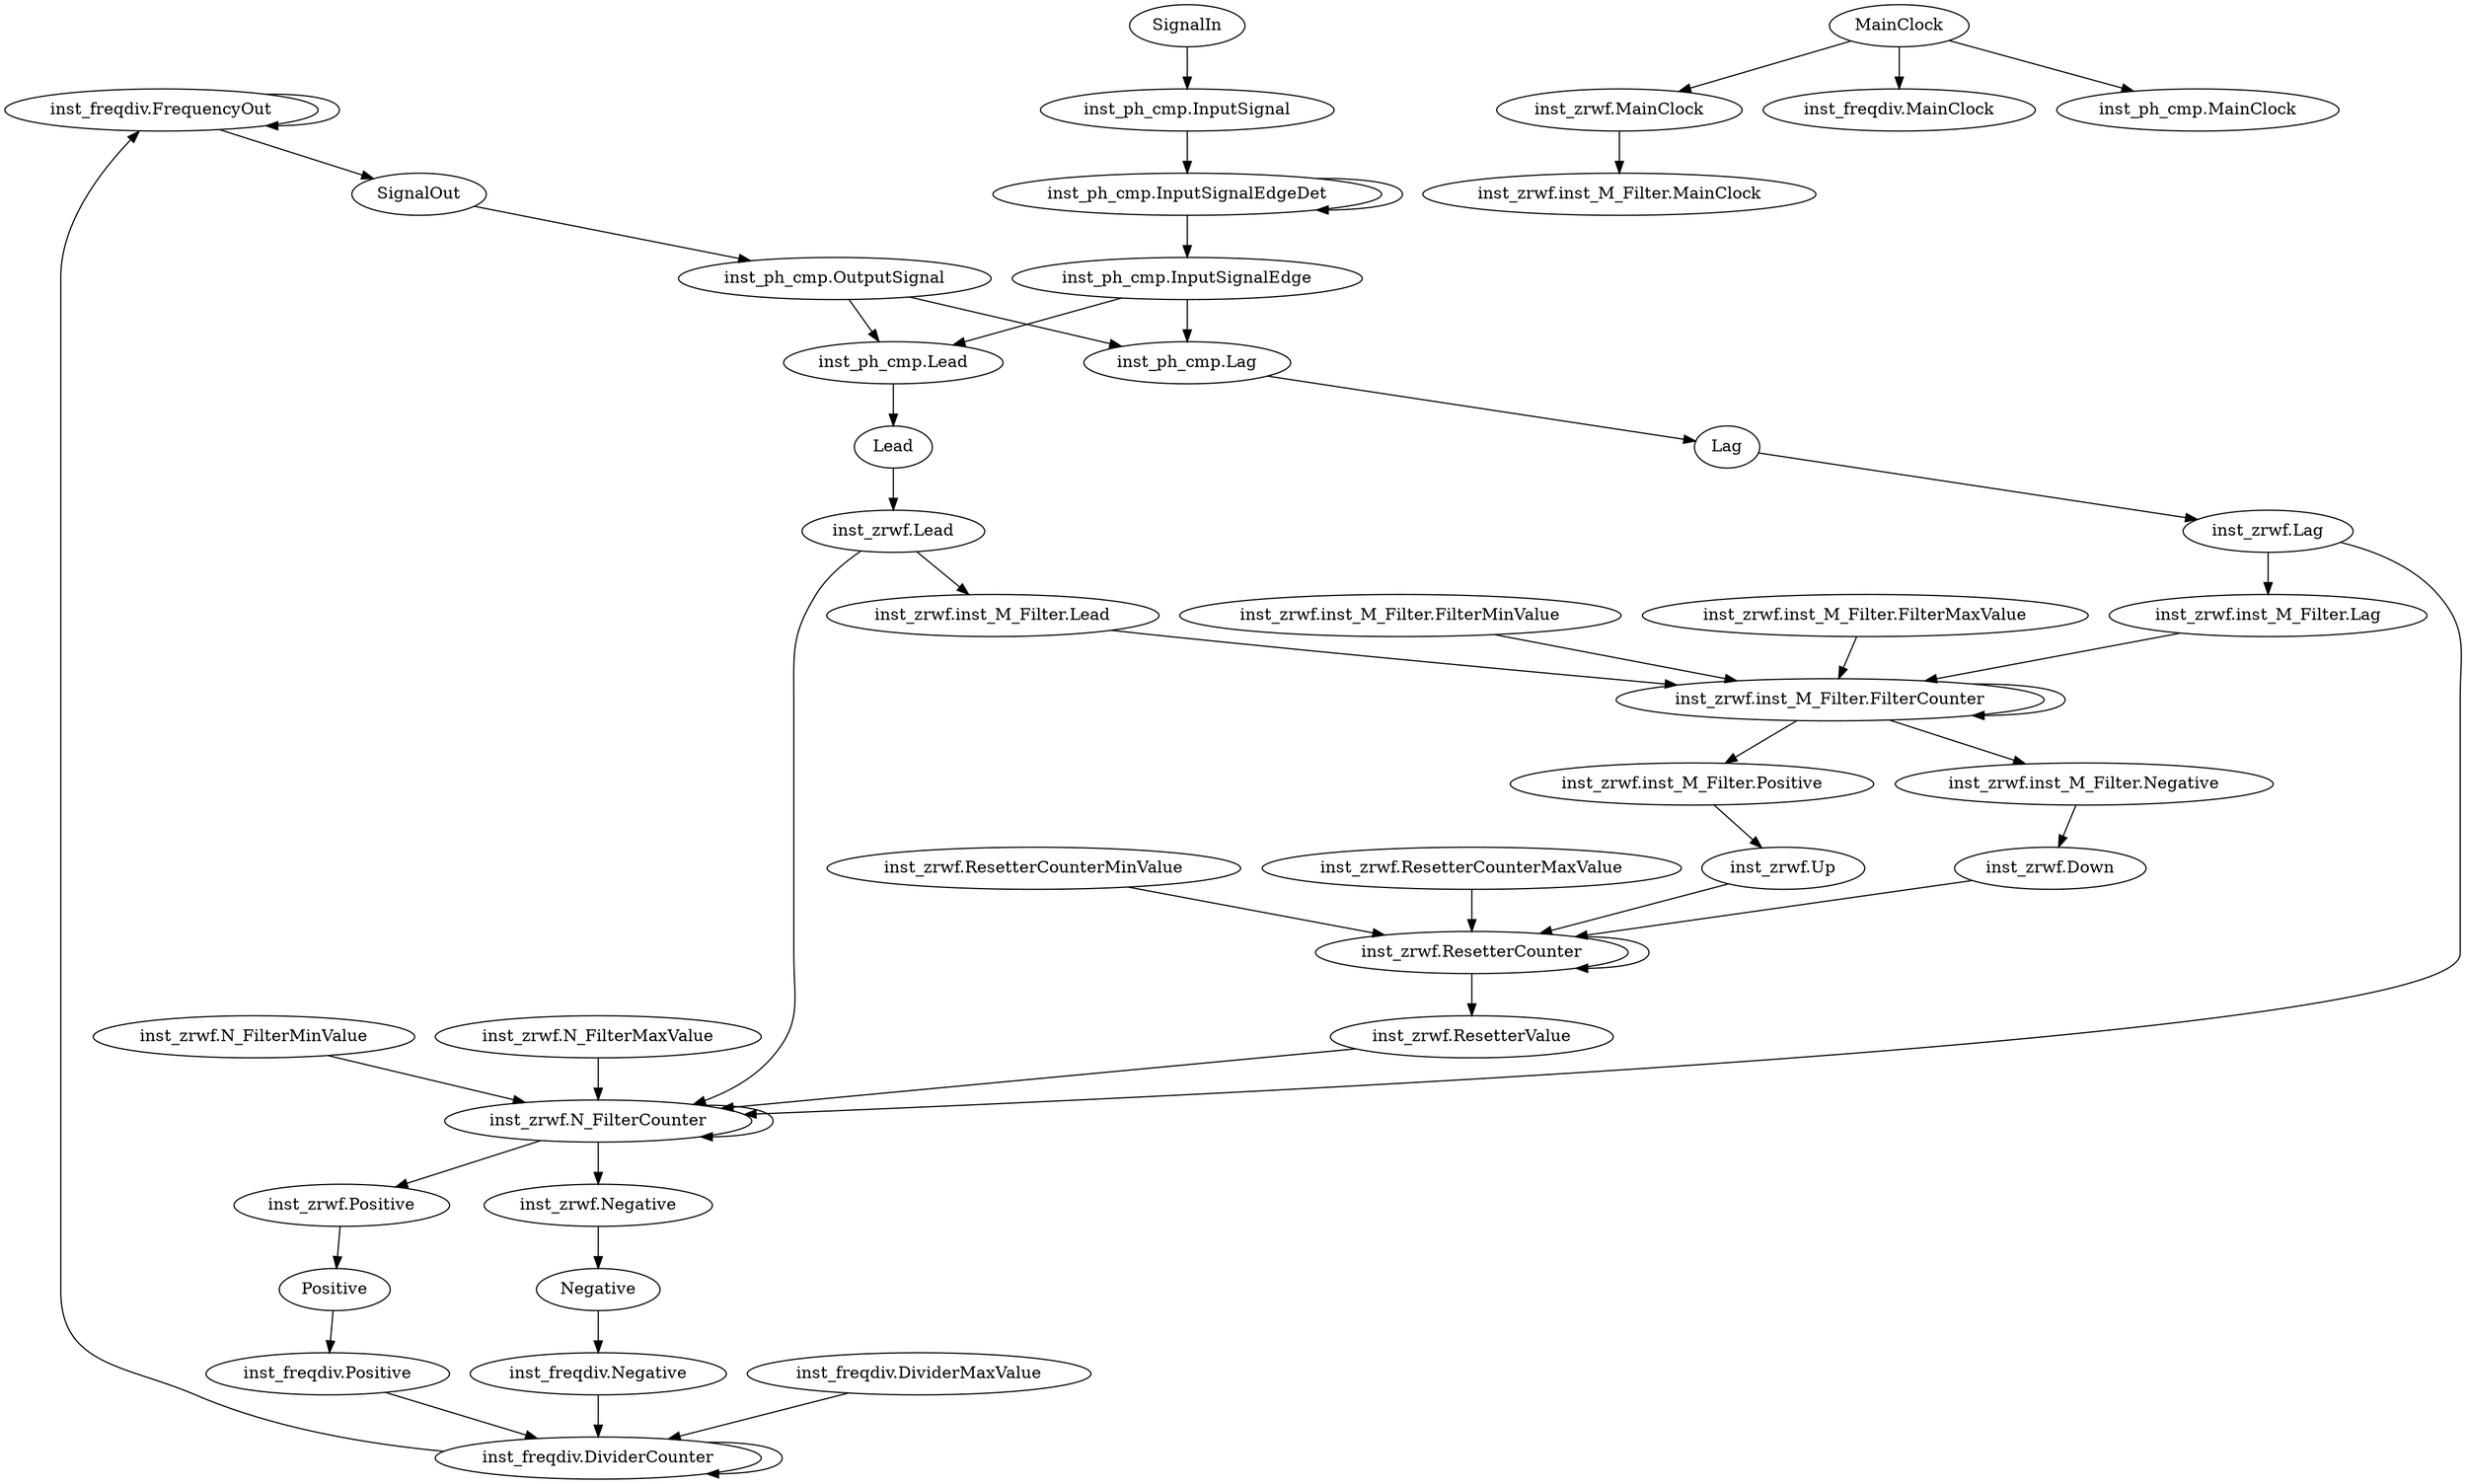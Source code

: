 digraph "()" {
	"inst_freqdiv.FrequencyOut" -> "inst_freqdiv.FrequencyOut"	 [weight=1.0];
	"inst_freqdiv.FrequencyOut" -> SignalOut	 [weight=1.0];
	"inst_zrwf.inst_M_Filter.FilterMaxValue" -> "inst_zrwf.inst_M_Filter.FilterCounter"	 [weight=3.0];
	Positive -> "inst_freqdiv.Positive"	 [weight=1.0];
	"inst_zrwf.inst_M_Filter.Positive" -> "inst_zrwf.Up"	 [weight=1.0];
	"inst_zrwf.Negative" -> Negative	 [weight=1.0];
	"inst_ph_cmp.InputSignalEdge" -> "inst_ph_cmp.Lag"	 [weight=1.0];
	"inst_ph_cmp.InputSignalEdge" -> "inst_ph_cmp.Lead"	 [weight=1.0];
	"inst_zrwf.ResetterValue" -> "inst_zrwf.N_FilterCounter"	 [weight=1.0];
	MainClock -> "inst_zrwf.MainClock"	 [weight=1.0];
	MainClock -> "inst_freqdiv.MainClock"	 [weight=1.0];
	MainClock -> "inst_ph_cmp.MainClock"	 [weight=1.0];
	"inst_freqdiv.DividerCounter" -> "inst_freqdiv.FrequencyOut"	 [weight=1.0];
	"inst_freqdiv.DividerCounter" -> "inst_freqdiv.DividerCounter"	 [weight=7.0];
	"inst_zrwf.inst_M_Filter.Negative" -> "inst_zrwf.Down"	 [weight=1.0];
	SignalIn -> "inst_ph_cmp.InputSignal"	 [weight=1.0];
	"inst_zrwf.Lag" -> "inst_zrwf.inst_M_Filter.Lag"	 [weight=1.0];
	"inst_zrwf.Lag" -> "inst_zrwf.N_FilterCounter"	 [weight=1.0];
	"inst_zrwf.inst_M_Filter.Lead" -> "inst_zrwf.inst_M_Filter.FilterCounter"	 [weight=1.0];
	"inst_zrwf.ResetterCounterMinValue" -> "inst_zrwf.ResetterCounter"	 [weight=3.0];
	Lag -> "inst_zrwf.Lag"	 [weight=1.0];
	"inst_freqdiv.Negative" -> "inst_freqdiv.DividerCounter"	 [weight=3.0];
	"inst_zrwf.inst_M_Filter.FilterMinValue" -> "inst_zrwf.inst_M_Filter.FilterCounter"	 [weight=3.0];
	"inst_ph_cmp.InputSignalEdgeDet" -> "inst_ph_cmp.InputSignalEdge"	 [weight=1.0];
	"inst_ph_cmp.InputSignalEdgeDet" -> "inst_ph_cmp.InputSignalEdgeDet"	 [weight=1.0];
	"inst_zrwf.inst_M_Filter.Lag" -> "inst_zrwf.inst_M_Filter.FilterCounter"	 [weight=1.0];
	"inst_zrwf.inst_M_Filter.FilterCounter" -> "inst_zrwf.inst_M_Filter.Positive"	 [weight=1.0];
	"inst_zrwf.inst_M_Filter.FilterCounter" -> "inst_zrwf.inst_M_Filter.Negative"	 [weight=1.0];
	"inst_zrwf.inst_M_Filter.FilterCounter" -> "inst_zrwf.inst_M_Filter.FilterCounter"	 [weight=8.0];
	"inst_ph_cmp.OutputSignal" -> "inst_ph_cmp.Lag"	 [weight=1.0];
	"inst_ph_cmp.OutputSignal" -> "inst_ph_cmp.Lead"	 [weight=1.0];
	"inst_zrwf.ResetterCounterMaxValue" -> "inst_zrwf.ResetterCounter"	 [weight=3.0];
	"inst_zrwf.N_FilterCounter" -> "inst_zrwf.Negative"	 [weight=1.0];
	"inst_zrwf.N_FilterCounter" -> "inst_zrwf.N_FilterCounter"	 [weight=8.0];
	"inst_zrwf.N_FilterCounter" -> "inst_zrwf.Positive"	 [weight=1.0];
	"inst_zrwf.N_FilterMinValue" -> "inst_zrwf.N_FilterCounter"	 [weight=3.0];
	"inst_zrwf.ResetterCounter" -> "inst_zrwf.ResetterValue"	 [weight=8.0];
	"inst_zrwf.ResetterCounter" -> "inst_zrwf.ResetterCounter"	 [weight=8.0];
	Negative -> "inst_freqdiv.Negative"	 [weight=1.0];
	"inst_ph_cmp.Lag" -> Lag	 [weight=1.0];
	"inst_ph_cmp.Lead" -> Lead	 [weight=1.0];
	"inst_zrwf.Positive" -> Positive	 [weight=1.0];
	"inst_zrwf.MainClock" -> "inst_zrwf.inst_M_Filter.MainClock"	 [weight=1.0];
	"inst_freqdiv.Positive" -> "inst_freqdiv.DividerCounter"	 [weight=2.0];
	SignalOut -> "inst_ph_cmp.OutputSignal"	 [weight=1.0];
	"inst_freqdiv.DividerMaxValue" -> "inst_freqdiv.DividerCounter"	 [weight=4.0];
	"inst_zrwf.Up" -> "inst_zrwf.ResetterCounter"	 [weight=2.0];
	"inst_ph_cmp.InputSignal" -> "inst_ph_cmp.InputSignalEdgeDet"	 [weight=1.0];
	"inst_zrwf.Lead" -> "inst_zrwf.inst_M_Filter.Lead"	 [weight=1.0];
	"inst_zrwf.Lead" -> "inst_zrwf.N_FilterCounter"	 [weight=1.0];
	"inst_zrwf.Down" -> "inst_zrwf.ResetterCounter"	 [weight=1.0];
	"inst_zrwf.N_FilterMaxValue" -> "inst_zrwf.N_FilterCounter"	 [weight=3.0];
	Lead -> "inst_zrwf.Lead"	 [weight=1.0];
}
